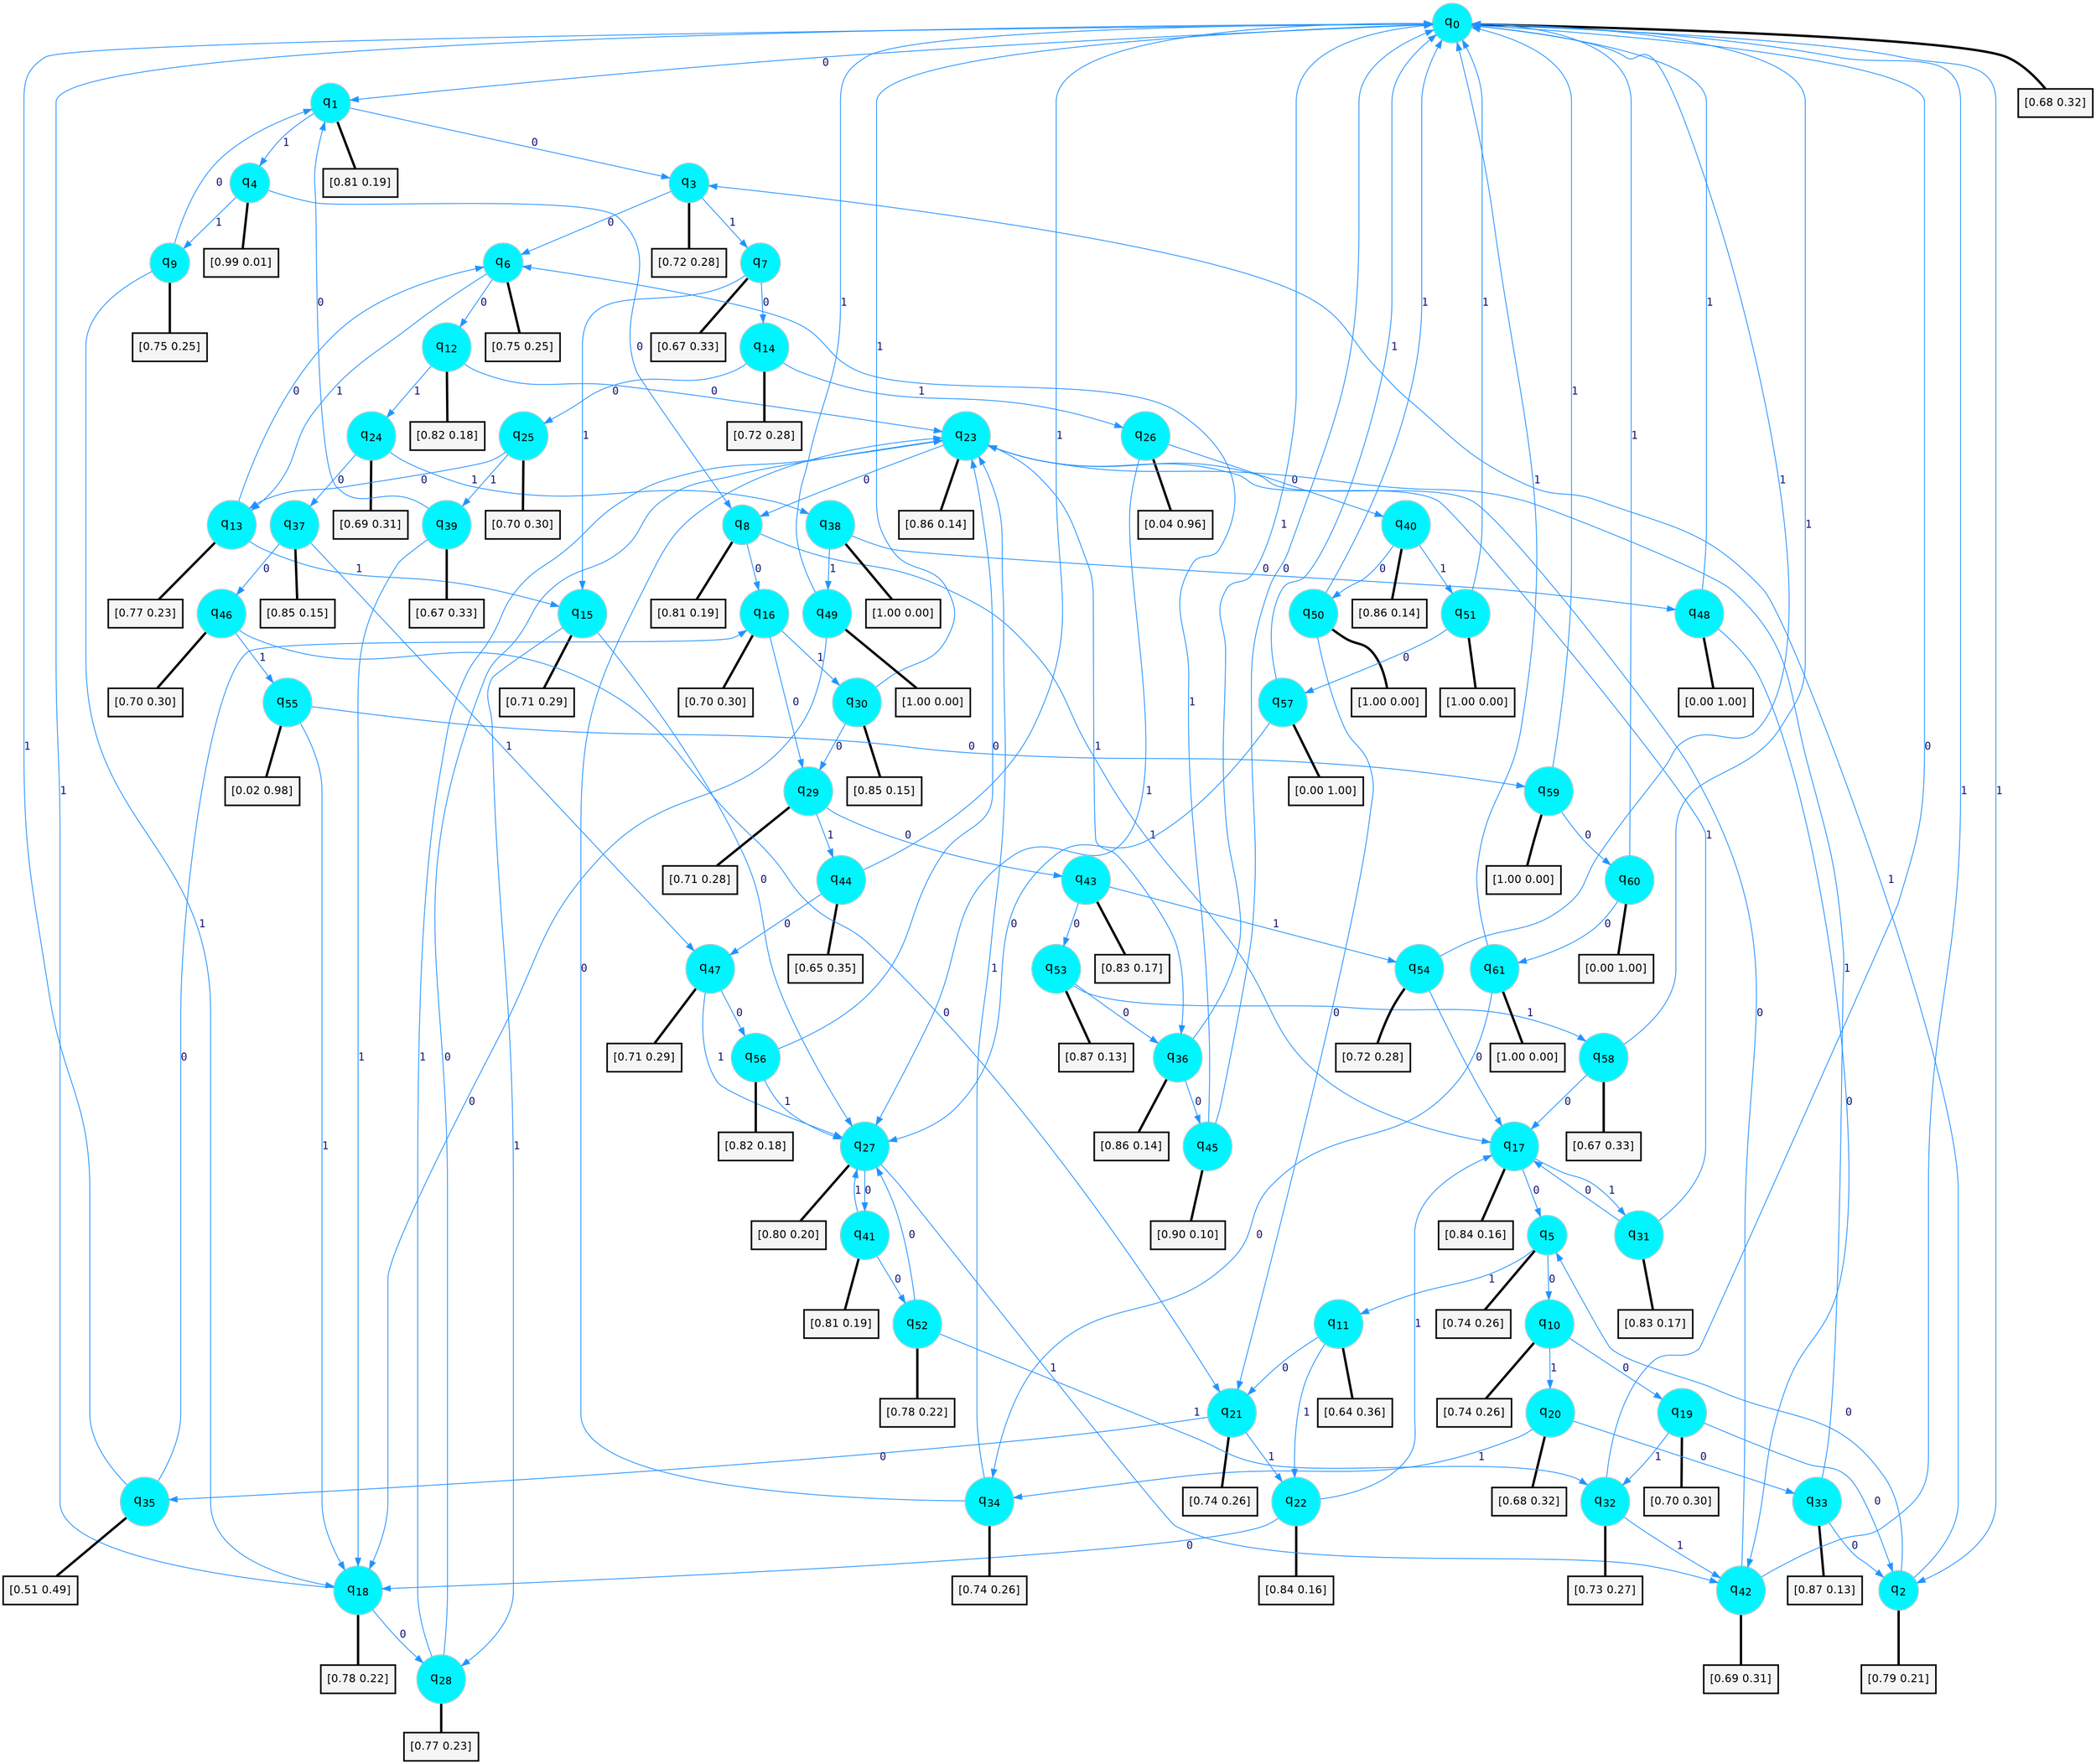 digraph G {
graph [
bgcolor=transparent, dpi=300, rankdir=TD, size="40,25"];
node [
color=gray, fillcolor=turquoise1, fontcolor=black, fontname=Helvetica, fontsize=16, fontweight=bold, shape=circle, style=filled];
edge [
arrowsize=1, color=dodgerblue1, fontcolor=midnightblue, fontname=courier, fontweight=bold, penwidth=1, style=solid, weight=20];
0[label=<q<SUB>0</SUB>>];
1[label=<q<SUB>1</SUB>>];
2[label=<q<SUB>2</SUB>>];
3[label=<q<SUB>3</SUB>>];
4[label=<q<SUB>4</SUB>>];
5[label=<q<SUB>5</SUB>>];
6[label=<q<SUB>6</SUB>>];
7[label=<q<SUB>7</SUB>>];
8[label=<q<SUB>8</SUB>>];
9[label=<q<SUB>9</SUB>>];
10[label=<q<SUB>10</SUB>>];
11[label=<q<SUB>11</SUB>>];
12[label=<q<SUB>12</SUB>>];
13[label=<q<SUB>13</SUB>>];
14[label=<q<SUB>14</SUB>>];
15[label=<q<SUB>15</SUB>>];
16[label=<q<SUB>16</SUB>>];
17[label=<q<SUB>17</SUB>>];
18[label=<q<SUB>18</SUB>>];
19[label=<q<SUB>19</SUB>>];
20[label=<q<SUB>20</SUB>>];
21[label=<q<SUB>21</SUB>>];
22[label=<q<SUB>22</SUB>>];
23[label=<q<SUB>23</SUB>>];
24[label=<q<SUB>24</SUB>>];
25[label=<q<SUB>25</SUB>>];
26[label=<q<SUB>26</SUB>>];
27[label=<q<SUB>27</SUB>>];
28[label=<q<SUB>28</SUB>>];
29[label=<q<SUB>29</SUB>>];
30[label=<q<SUB>30</SUB>>];
31[label=<q<SUB>31</SUB>>];
32[label=<q<SUB>32</SUB>>];
33[label=<q<SUB>33</SUB>>];
34[label=<q<SUB>34</SUB>>];
35[label=<q<SUB>35</SUB>>];
36[label=<q<SUB>36</SUB>>];
37[label=<q<SUB>37</SUB>>];
38[label=<q<SUB>38</SUB>>];
39[label=<q<SUB>39</SUB>>];
40[label=<q<SUB>40</SUB>>];
41[label=<q<SUB>41</SUB>>];
42[label=<q<SUB>42</SUB>>];
43[label=<q<SUB>43</SUB>>];
44[label=<q<SUB>44</SUB>>];
45[label=<q<SUB>45</SUB>>];
46[label=<q<SUB>46</SUB>>];
47[label=<q<SUB>47</SUB>>];
48[label=<q<SUB>48</SUB>>];
49[label=<q<SUB>49</SUB>>];
50[label=<q<SUB>50</SUB>>];
51[label=<q<SUB>51</SUB>>];
52[label=<q<SUB>52</SUB>>];
53[label=<q<SUB>53</SUB>>];
54[label=<q<SUB>54</SUB>>];
55[label=<q<SUB>55</SUB>>];
56[label=<q<SUB>56</SUB>>];
57[label=<q<SUB>57</SUB>>];
58[label=<q<SUB>58</SUB>>];
59[label=<q<SUB>59</SUB>>];
60[label=<q<SUB>60</SUB>>];
61[label=<q<SUB>61</SUB>>];
62[label="[0.68 0.32]", shape=box,fontcolor=black, fontname=Helvetica, fontsize=14, penwidth=2, fillcolor=whitesmoke,color=black];
63[label="[0.81 0.19]", shape=box,fontcolor=black, fontname=Helvetica, fontsize=14, penwidth=2, fillcolor=whitesmoke,color=black];
64[label="[0.79 0.21]", shape=box,fontcolor=black, fontname=Helvetica, fontsize=14, penwidth=2, fillcolor=whitesmoke,color=black];
65[label="[0.72 0.28]", shape=box,fontcolor=black, fontname=Helvetica, fontsize=14, penwidth=2, fillcolor=whitesmoke,color=black];
66[label="[0.99 0.01]", shape=box,fontcolor=black, fontname=Helvetica, fontsize=14, penwidth=2, fillcolor=whitesmoke,color=black];
67[label="[0.74 0.26]", shape=box,fontcolor=black, fontname=Helvetica, fontsize=14, penwidth=2, fillcolor=whitesmoke,color=black];
68[label="[0.75 0.25]", shape=box,fontcolor=black, fontname=Helvetica, fontsize=14, penwidth=2, fillcolor=whitesmoke,color=black];
69[label="[0.67 0.33]", shape=box,fontcolor=black, fontname=Helvetica, fontsize=14, penwidth=2, fillcolor=whitesmoke,color=black];
70[label="[0.81 0.19]", shape=box,fontcolor=black, fontname=Helvetica, fontsize=14, penwidth=2, fillcolor=whitesmoke,color=black];
71[label="[0.75 0.25]", shape=box,fontcolor=black, fontname=Helvetica, fontsize=14, penwidth=2, fillcolor=whitesmoke,color=black];
72[label="[0.74 0.26]", shape=box,fontcolor=black, fontname=Helvetica, fontsize=14, penwidth=2, fillcolor=whitesmoke,color=black];
73[label="[0.64 0.36]", shape=box,fontcolor=black, fontname=Helvetica, fontsize=14, penwidth=2, fillcolor=whitesmoke,color=black];
74[label="[0.82 0.18]", shape=box,fontcolor=black, fontname=Helvetica, fontsize=14, penwidth=2, fillcolor=whitesmoke,color=black];
75[label="[0.77 0.23]", shape=box,fontcolor=black, fontname=Helvetica, fontsize=14, penwidth=2, fillcolor=whitesmoke,color=black];
76[label="[0.72 0.28]", shape=box,fontcolor=black, fontname=Helvetica, fontsize=14, penwidth=2, fillcolor=whitesmoke,color=black];
77[label="[0.71 0.29]", shape=box,fontcolor=black, fontname=Helvetica, fontsize=14, penwidth=2, fillcolor=whitesmoke,color=black];
78[label="[0.70 0.30]", shape=box,fontcolor=black, fontname=Helvetica, fontsize=14, penwidth=2, fillcolor=whitesmoke,color=black];
79[label="[0.84 0.16]", shape=box,fontcolor=black, fontname=Helvetica, fontsize=14, penwidth=2, fillcolor=whitesmoke,color=black];
80[label="[0.78 0.22]", shape=box,fontcolor=black, fontname=Helvetica, fontsize=14, penwidth=2, fillcolor=whitesmoke,color=black];
81[label="[0.70 0.30]", shape=box,fontcolor=black, fontname=Helvetica, fontsize=14, penwidth=2, fillcolor=whitesmoke,color=black];
82[label="[0.68 0.32]", shape=box,fontcolor=black, fontname=Helvetica, fontsize=14, penwidth=2, fillcolor=whitesmoke,color=black];
83[label="[0.74 0.26]", shape=box,fontcolor=black, fontname=Helvetica, fontsize=14, penwidth=2, fillcolor=whitesmoke,color=black];
84[label="[0.84 0.16]", shape=box,fontcolor=black, fontname=Helvetica, fontsize=14, penwidth=2, fillcolor=whitesmoke,color=black];
85[label="[0.86 0.14]", shape=box,fontcolor=black, fontname=Helvetica, fontsize=14, penwidth=2, fillcolor=whitesmoke,color=black];
86[label="[0.69 0.31]", shape=box,fontcolor=black, fontname=Helvetica, fontsize=14, penwidth=2, fillcolor=whitesmoke,color=black];
87[label="[0.70 0.30]", shape=box,fontcolor=black, fontname=Helvetica, fontsize=14, penwidth=2, fillcolor=whitesmoke,color=black];
88[label="[0.04 0.96]", shape=box,fontcolor=black, fontname=Helvetica, fontsize=14, penwidth=2, fillcolor=whitesmoke,color=black];
89[label="[0.80 0.20]", shape=box,fontcolor=black, fontname=Helvetica, fontsize=14, penwidth=2, fillcolor=whitesmoke,color=black];
90[label="[0.77 0.23]", shape=box,fontcolor=black, fontname=Helvetica, fontsize=14, penwidth=2, fillcolor=whitesmoke,color=black];
91[label="[0.71 0.28]", shape=box,fontcolor=black, fontname=Helvetica, fontsize=14, penwidth=2, fillcolor=whitesmoke,color=black];
92[label="[0.85 0.15]", shape=box,fontcolor=black, fontname=Helvetica, fontsize=14, penwidth=2, fillcolor=whitesmoke,color=black];
93[label="[0.83 0.17]", shape=box,fontcolor=black, fontname=Helvetica, fontsize=14, penwidth=2, fillcolor=whitesmoke,color=black];
94[label="[0.73 0.27]", shape=box,fontcolor=black, fontname=Helvetica, fontsize=14, penwidth=2, fillcolor=whitesmoke,color=black];
95[label="[0.87 0.13]", shape=box,fontcolor=black, fontname=Helvetica, fontsize=14, penwidth=2, fillcolor=whitesmoke,color=black];
96[label="[0.74 0.26]", shape=box,fontcolor=black, fontname=Helvetica, fontsize=14, penwidth=2, fillcolor=whitesmoke,color=black];
97[label="[0.51 0.49]", shape=box,fontcolor=black, fontname=Helvetica, fontsize=14, penwidth=2, fillcolor=whitesmoke,color=black];
98[label="[0.86 0.14]", shape=box,fontcolor=black, fontname=Helvetica, fontsize=14, penwidth=2, fillcolor=whitesmoke,color=black];
99[label="[0.85 0.15]", shape=box,fontcolor=black, fontname=Helvetica, fontsize=14, penwidth=2, fillcolor=whitesmoke,color=black];
100[label="[1.00 0.00]", shape=box,fontcolor=black, fontname=Helvetica, fontsize=14, penwidth=2, fillcolor=whitesmoke,color=black];
101[label="[0.67 0.33]", shape=box,fontcolor=black, fontname=Helvetica, fontsize=14, penwidth=2, fillcolor=whitesmoke,color=black];
102[label="[0.86 0.14]", shape=box,fontcolor=black, fontname=Helvetica, fontsize=14, penwidth=2, fillcolor=whitesmoke,color=black];
103[label="[0.81 0.19]", shape=box,fontcolor=black, fontname=Helvetica, fontsize=14, penwidth=2, fillcolor=whitesmoke,color=black];
104[label="[0.69 0.31]", shape=box,fontcolor=black, fontname=Helvetica, fontsize=14, penwidth=2, fillcolor=whitesmoke,color=black];
105[label="[0.83 0.17]", shape=box,fontcolor=black, fontname=Helvetica, fontsize=14, penwidth=2, fillcolor=whitesmoke,color=black];
106[label="[0.65 0.35]", shape=box,fontcolor=black, fontname=Helvetica, fontsize=14, penwidth=2, fillcolor=whitesmoke,color=black];
107[label="[0.90 0.10]", shape=box,fontcolor=black, fontname=Helvetica, fontsize=14, penwidth=2, fillcolor=whitesmoke,color=black];
108[label="[0.70 0.30]", shape=box,fontcolor=black, fontname=Helvetica, fontsize=14, penwidth=2, fillcolor=whitesmoke,color=black];
109[label="[0.71 0.29]", shape=box,fontcolor=black, fontname=Helvetica, fontsize=14, penwidth=2, fillcolor=whitesmoke,color=black];
110[label="[0.00 1.00]", shape=box,fontcolor=black, fontname=Helvetica, fontsize=14, penwidth=2, fillcolor=whitesmoke,color=black];
111[label="[1.00 0.00]", shape=box,fontcolor=black, fontname=Helvetica, fontsize=14, penwidth=2, fillcolor=whitesmoke,color=black];
112[label="[1.00 0.00]", shape=box,fontcolor=black, fontname=Helvetica, fontsize=14, penwidth=2, fillcolor=whitesmoke,color=black];
113[label="[1.00 0.00]", shape=box,fontcolor=black, fontname=Helvetica, fontsize=14, penwidth=2, fillcolor=whitesmoke,color=black];
114[label="[0.78 0.22]", shape=box,fontcolor=black, fontname=Helvetica, fontsize=14, penwidth=2, fillcolor=whitesmoke,color=black];
115[label="[0.87 0.13]", shape=box,fontcolor=black, fontname=Helvetica, fontsize=14, penwidth=2, fillcolor=whitesmoke,color=black];
116[label="[0.72 0.28]", shape=box,fontcolor=black, fontname=Helvetica, fontsize=14, penwidth=2, fillcolor=whitesmoke,color=black];
117[label="[0.02 0.98]", shape=box,fontcolor=black, fontname=Helvetica, fontsize=14, penwidth=2, fillcolor=whitesmoke,color=black];
118[label="[0.82 0.18]", shape=box,fontcolor=black, fontname=Helvetica, fontsize=14, penwidth=2, fillcolor=whitesmoke,color=black];
119[label="[0.00 1.00]", shape=box,fontcolor=black, fontname=Helvetica, fontsize=14, penwidth=2, fillcolor=whitesmoke,color=black];
120[label="[0.67 0.33]", shape=box,fontcolor=black, fontname=Helvetica, fontsize=14, penwidth=2, fillcolor=whitesmoke,color=black];
121[label="[1.00 0.00]", shape=box,fontcolor=black, fontname=Helvetica, fontsize=14, penwidth=2, fillcolor=whitesmoke,color=black];
122[label="[0.00 1.00]", shape=box,fontcolor=black, fontname=Helvetica, fontsize=14, penwidth=2, fillcolor=whitesmoke,color=black];
123[label="[1.00 0.00]", shape=box,fontcolor=black, fontname=Helvetica, fontsize=14, penwidth=2, fillcolor=whitesmoke,color=black];
0->1 [label=0];
0->2 [label=1];
0->62 [arrowhead=none, penwidth=3,color=black];
1->3 [label=0];
1->4 [label=1];
1->63 [arrowhead=none, penwidth=3,color=black];
2->5 [label=0];
2->3 [label=1];
2->64 [arrowhead=none, penwidth=3,color=black];
3->6 [label=0];
3->7 [label=1];
3->65 [arrowhead=none, penwidth=3,color=black];
4->8 [label=0];
4->9 [label=1];
4->66 [arrowhead=none, penwidth=3,color=black];
5->10 [label=0];
5->11 [label=1];
5->67 [arrowhead=none, penwidth=3,color=black];
6->12 [label=0];
6->13 [label=1];
6->68 [arrowhead=none, penwidth=3,color=black];
7->14 [label=0];
7->15 [label=1];
7->69 [arrowhead=none, penwidth=3,color=black];
8->16 [label=0];
8->17 [label=1];
8->70 [arrowhead=none, penwidth=3,color=black];
9->1 [label=0];
9->18 [label=1];
9->71 [arrowhead=none, penwidth=3,color=black];
10->19 [label=0];
10->20 [label=1];
10->72 [arrowhead=none, penwidth=3,color=black];
11->21 [label=0];
11->22 [label=1];
11->73 [arrowhead=none, penwidth=3,color=black];
12->23 [label=0];
12->24 [label=1];
12->74 [arrowhead=none, penwidth=3,color=black];
13->6 [label=0];
13->15 [label=1];
13->75 [arrowhead=none, penwidth=3,color=black];
14->25 [label=0];
14->26 [label=1];
14->76 [arrowhead=none, penwidth=3,color=black];
15->27 [label=0];
15->28 [label=1];
15->77 [arrowhead=none, penwidth=3,color=black];
16->29 [label=0];
16->30 [label=1];
16->78 [arrowhead=none, penwidth=3,color=black];
17->5 [label=0];
17->31 [label=1];
17->79 [arrowhead=none, penwidth=3,color=black];
18->28 [label=0];
18->0 [label=1];
18->80 [arrowhead=none, penwidth=3,color=black];
19->2 [label=0];
19->32 [label=1];
19->81 [arrowhead=none, penwidth=3,color=black];
20->33 [label=0];
20->34 [label=1];
20->82 [arrowhead=none, penwidth=3,color=black];
21->35 [label=0];
21->22 [label=1];
21->83 [arrowhead=none, penwidth=3,color=black];
22->18 [label=0];
22->17 [label=1];
22->84 [arrowhead=none, penwidth=3,color=black];
23->8 [label=0];
23->36 [label=1];
23->85 [arrowhead=none, penwidth=3,color=black];
24->37 [label=0];
24->38 [label=1];
24->86 [arrowhead=none, penwidth=3,color=black];
25->13 [label=0];
25->39 [label=1];
25->87 [arrowhead=none, penwidth=3,color=black];
26->40 [label=0];
26->27 [label=1];
26->88 [arrowhead=none, penwidth=3,color=black];
27->41 [label=0];
27->42 [label=1];
27->89 [arrowhead=none, penwidth=3,color=black];
28->23 [label=0];
28->23 [label=1];
28->90 [arrowhead=none, penwidth=3,color=black];
29->43 [label=0];
29->44 [label=1];
29->91 [arrowhead=none, penwidth=3,color=black];
30->29 [label=0];
30->0 [label=1];
30->92 [arrowhead=none, penwidth=3,color=black];
31->17 [label=0];
31->23 [label=1];
31->93 [arrowhead=none, penwidth=3,color=black];
32->0 [label=0];
32->42 [label=1];
32->94 [arrowhead=none, penwidth=3,color=black];
33->2 [label=0];
33->23 [label=1];
33->95 [arrowhead=none, penwidth=3,color=black];
34->23 [label=0];
34->23 [label=1];
34->96 [arrowhead=none, penwidth=3,color=black];
35->16 [label=0];
35->0 [label=1];
35->97 [arrowhead=none, penwidth=3,color=black];
36->45 [label=0];
36->0 [label=1];
36->98 [arrowhead=none, penwidth=3,color=black];
37->46 [label=0];
37->47 [label=1];
37->99 [arrowhead=none, penwidth=3,color=black];
38->48 [label=0];
38->49 [label=1];
38->100 [arrowhead=none, penwidth=3,color=black];
39->1 [label=0];
39->18 [label=1];
39->101 [arrowhead=none, penwidth=3,color=black];
40->50 [label=0];
40->51 [label=1];
40->102 [arrowhead=none, penwidth=3,color=black];
41->52 [label=0];
41->27 [label=1];
41->103 [arrowhead=none, penwidth=3,color=black];
42->23 [label=0];
42->0 [label=1];
42->104 [arrowhead=none, penwidth=3,color=black];
43->53 [label=0];
43->54 [label=1];
43->105 [arrowhead=none, penwidth=3,color=black];
44->47 [label=0];
44->0 [label=1];
44->106 [arrowhead=none, penwidth=3,color=black];
45->0 [label=0];
45->6 [label=1];
45->107 [arrowhead=none, penwidth=3,color=black];
46->21 [label=0];
46->55 [label=1];
46->108 [arrowhead=none, penwidth=3,color=black];
47->56 [label=0];
47->27 [label=1];
47->109 [arrowhead=none, penwidth=3,color=black];
48->42 [label=0];
48->0 [label=1];
48->110 [arrowhead=none, penwidth=3,color=black];
49->18 [label=0];
49->0 [label=1];
49->111 [arrowhead=none, penwidth=3,color=black];
50->21 [label=0];
50->0 [label=1];
50->112 [arrowhead=none, penwidth=3,color=black];
51->57 [label=0];
51->0 [label=1];
51->113 [arrowhead=none, penwidth=3,color=black];
52->27 [label=0];
52->32 [label=1];
52->114 [arrowhead=none, penwidth=3,color=black];
53->36 [label=0];
53->58 [label=1];
53->115 [arrowhead=none, penwidth=3,color=black];
54->17 [label=0];
54->0 [label=1];
54->116 [arrowhead=none, penwidth=3,color=black];
55->59 [label=0];
55->18 [label=1];
55->117 [arrowhead=none, penwidth=3,color=black];
56->23 [label=0];
56->27 [label=1];
56->118 [arrowhead=none, penwidth=3,color=black];
57->27 [label=0];
57->0 [label=1];
57->119 [arrowhead=none, penwidth=3,color=black];
58->17 [label=0];
58->0 [label=1];
58->120 [arrowhead=none, penwidth=3,color=black];
59->60 [label=0];
59->0 [label=1];
59->121 [arrowhead=none, penwidth=3,color=black];
60->61 [label=0];
60->0 [label=1];
60->122 [arrowhead=none, penwidth=3,color=black];
61->34 [label=0];
61->0 [label=1];
61->123 [arrowhead=none, penwidth=3,color=black];
}
